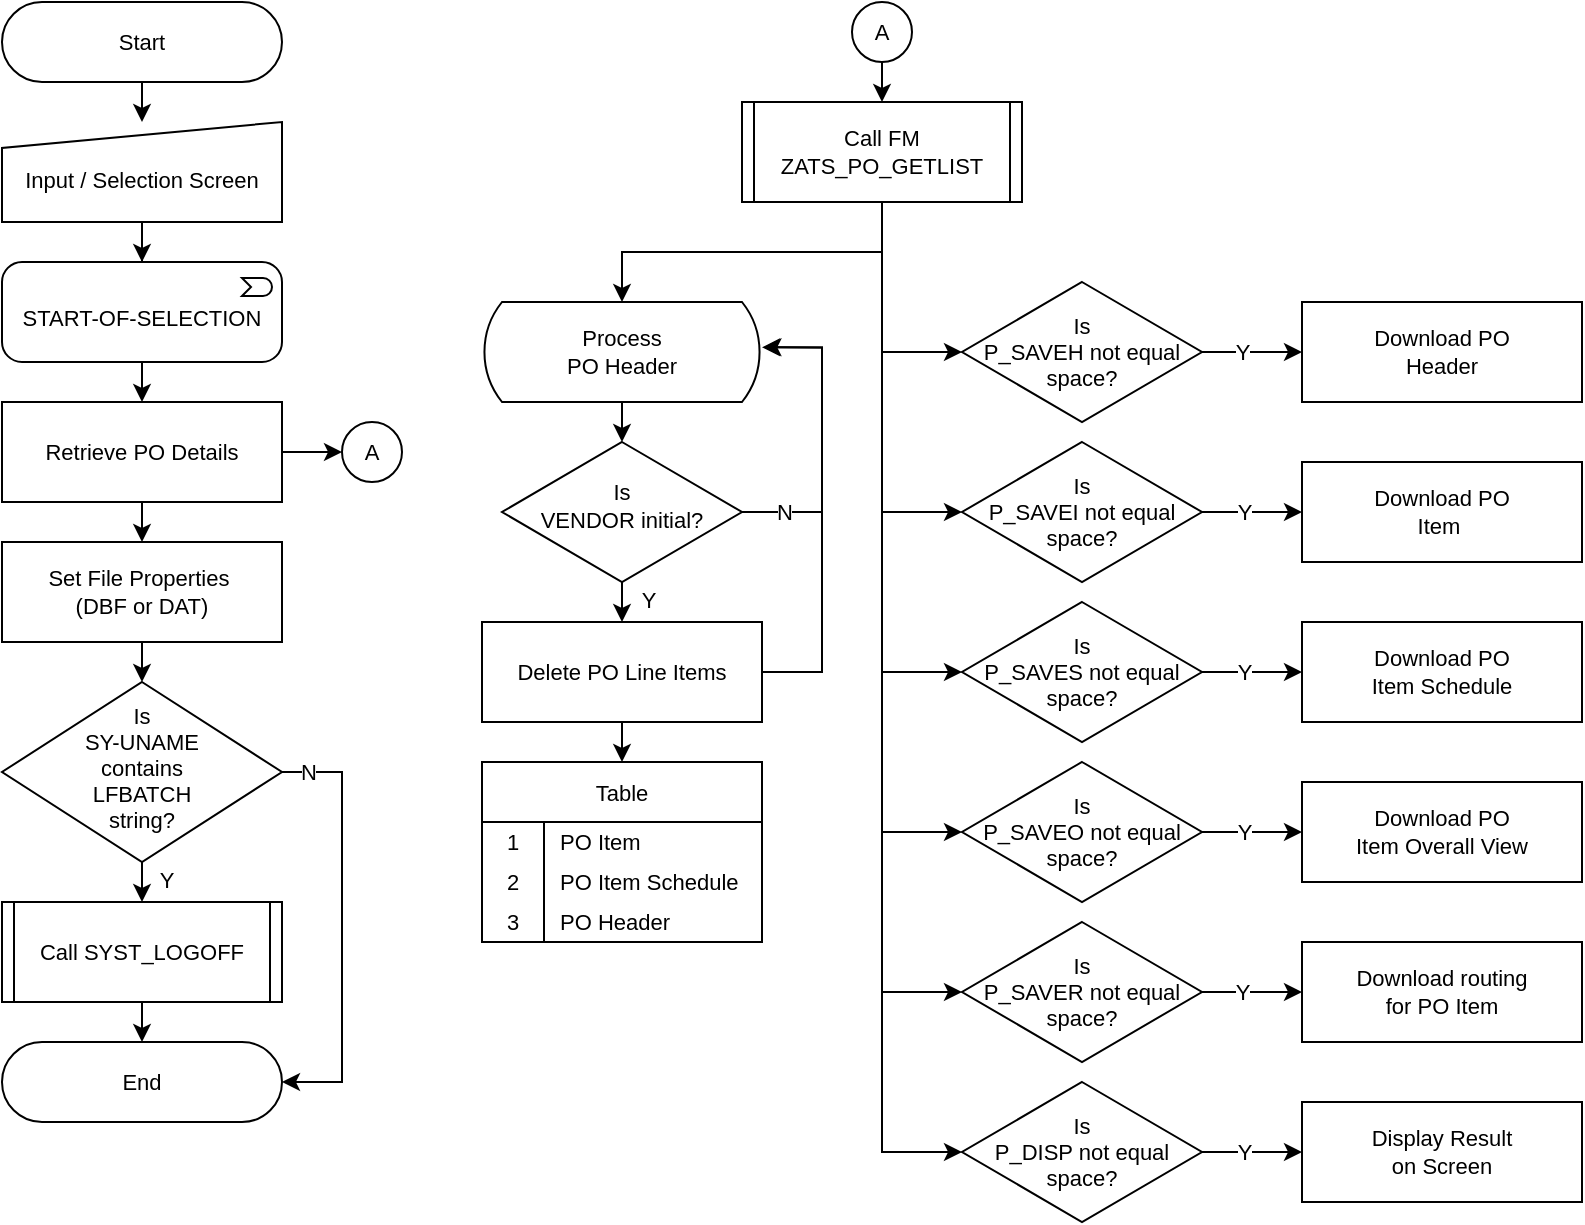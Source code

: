 <mxfile version="23.1.1" type="github">
  <diagram name="Page-1" id="0qFEYieyhaUZkbA-zpOH">
    <mxGraphModel dx="786" dy="477" grid="1" gridSize="10" guides="1" tooltips="1" connect="1" arrows="1" fold="1" page="1" pageScale="1" pageWidth="1654" pageHeight="1169" math="0" shadow="0">
      <root>
        <mxCell id="0" />
        <mxCell id="1" parent="0" />
        <mxCell id="dsVD0NSz5-Ame5MLzFzs-1" style="edgeStyle=orthogonalEdgeStyle;rounded=0;orthogonalLoop=1;jettySize=auto;html=1;exitX=0.5;exitY=0.5;exitDx=0;exitDy=20;exitPerimeter=0;entryX=0.5;entryY=0;entryDx=0;entryDy=0;" edge="1" parent="1" source="dsVD0NSz5-Ame5MLzFzs-2" target="dsVD0NSz5-Ame5MLzFzs-3">
          <mxGeometry relative="1" as="geometry" />
        </mxCell>
        <mxCell id="dsVD0NSz5-Ame5MLzFzs-2" value="Start" style="html=1;dashed=0;whiteSpace=wrap;shape=mxgraph.dfd.start;fontSize=11;" vertex="1" parent="1">
          <mxGeometry x="220" y="110" width="140" height="40" as="geometry" />
        </mxCell>
        <mxCell id="dsVD0NSz5-Ame5MLzFzs-5" style="edgeStyle=orthogonalEdgeStyle;rounded=0;orthogonalLoop=1;jettySize=auto;html=1;exitX=0.5;exitY=1;exitDx=0;exitDy=0;" edge="1" parent="1" source="dsVD0NSz5-Ame5MLzFzs-3" target="dsVD0NSz5-Ame5MLzFzs-4">
          <mxGeometry relative="1" as="geometry" />
        </mxCell>
        <mxCell id="dsVD0NSz5-Ame5MLzFzs-3" value="Input / Selection Screen" style="shape=manualInput;whiteSpace=wrap;html=1;fontSize=11;size=13;spacingTop=7;" vertex="1" parent="1">
          <mxGeometry x="220" y="170" width="140" height="50" as="geometry" />
        </mxCell>
        <mxCell id="dsVD0NSz5-Ame5MLzFzs-64" style="edgeStyle=orthogonalEdgeStyle;rounded=0;orthogonalLoop=1;jettySize=auto;html=1;exitX=0.5;exitY=1;exitDx=0;exitDy=0;exitPerimeter=0;entryX=0.5;entryY=0;entryDx=0;entryDy=0;" edge="1" parent="1" source="dsVD0NSz5-Ame5MLzFzs-4" target="dsVD0NSz5-Ame5MLzFzs-7">
          <mxGeometry relative="1" as="geometry" />
        </mxCell>
        <mxCell id="dsVD0NSz5-Ame5MLzFzs-4" value="START-OF-SELECTION" style="html=1;outlineConnect=0;whiteSpace=wrap;fillColor=default;shape=mxgraph.archimate3.application;appType=event;archiType=rounded;gradientColor=none;fontSize=11;spacingTop=5;" vertex="1" parent="1">
          <mxGeometry x="220" y="240" width="140" height="50" as="geometry" />
        </mxCell>
        <mxCell id="dsVD0NSz5-Ame5MLzFzs-35" style="edgeStyle=orthogonalEdgeStyle;rounded=0;orthogonalLoop=1;jettySize=auto;html=1;exitX=0.5;exitY=1;exitDx=0;exitDy=0;entryX=0;entryY=0.5;entryDx=0;entryDy=0;" edge="1" parent="1" source="dsVD0NSz5-Ame5MLzFzs-6" target="dsVD0NSz5-Ame5MLzFzs-29">
          <mxGeometry relative="1" as="geometry">
            <Array as="points">
              <mxPoint x="660" y="285" />
            </Array>
          </mxGeometry>
        </mxCell>
        <mxCell id="dsVD0NSz5-Ame5MLzFzs-37" style="edgeStyle=orthogonalEdgeStyle;rounded=0;orthogonalLoop=1;jettySize=auto;html=1;exitX=0.5;exitY=1;exitDx=0;exitDy=0;entryX=0;entryY=0.5;entryDx=0;entryDy=0;" edge="1" parent="1" source="dsVD0NSz5-Ame5MLzFzs-6" target="dsVD0NSz5-Ame5MLzFzs-30">
          <mxGeometry relative="1" as="geometry" />
        </mxCell>
        <mxCell id="dsVD0NSz5-Ame5MLzFzs-38" style="edgeStyle=orthogonalEdgeStyle;rounded=0;orthogonalLoop=1;jettySize=auto;html=1;exitX=0.5;exitY=1;exitDx=0;exitDy=0;entryX=0;entryY=0.5;entryDx=0;entryDy=0;" edge="1" parent="1" source="dsVD0NSz5-Ame5MLzFzs-6" target="dsVD0NSz5-Ame5MLzFzs-31">
          <mxGeometry relative="1" as="geometry" />
        </mxCell>
        <mxCell id="dsVD0NSz5-Ame5MLzFzs-39" style="edgeStyle=orthogonalEdgeStyle;rounded=0;orthogonalLoop=1;jettySize=auto;html=1;exitX=0.5;exitY=1;exitDx=0;exitDy=0;entryX=0;entryY=0.5;entryDx=0;entryDy=0;" edge="1" parent="1" source="dsVD0NSz5-Ame5MLzFzs-6" target="dsVD0NSz5-Ame5MLzFzs-32">
          <mxGeometry relative="1" as="geometry" />
        </mxCell>
        <mxCell id="dsVD0NSz5-Ame5MLzFzs-40" style="edgeStyle=orthogonalEdgeStyle;rounded=0;orthogonalLoop=1;jettySize=auto;html=1;exitX=0.5;exitY=1;exitDx=0;exitDy=0;entryX=0;entryY=0.5;entryDx=0;entryDy=0;" edge="1" parent="1" source="dsVD0NSz5-Ame5MLzFzs-6" target="dsVD0NSz5-Ame5MLzFzs-33">
          <mxGeometry relative="1" as="geometry" />
        </mxCell>
        <mxCell id="dsVD0NSz5-Ame5MLzFzs-41" style="edgeStyle=orthogonalEdgeStyle;rounded=0;orthogonalLoop=1;jettySize=auto;html=1;exitX=0.5;exitY=1;exitDx=0;exitDy=0;entryX=0;entryY=0.5;entryDx=0;entryDy=0;" edge="1" parent="1" source="dsVD0NSz5-Ame5MLzFzs-6" target="dsVD0NSz5-Ame5MLzFzs-34">
          <mxGeometry relative="1" as="geometry" />
        </mxCell>
        <mxCell id="dsVD0NSz5-Ame5MLzFzs-6" value="&lt;font style=&quot;font-size: 11px;&quot;&gt;Call FM&lt;br&gt;ZATS_PO_GETLIST&lt;br&gt;&lt;/font&gt;" style="shape=process;whiteSpace=wrap;html=1;backgroundOutline=1;fontSize=11;size=0.042;" vertex="1" parent="1">
          <mxGeometry x="590" y="160" width="140" height="50" as="geometry" />
        </mxCell>
        <mxCell id="dsVD0NSz5-Ame5MLzFzs-63" style="edgeStyle=orthogonalEdgeStyle;rounded=0;orthogonalLoop=1;jettySize=auto;html=1;exitX=1;exitY=0.5;exitDx=0;exitDy=0;entryX=0;entryY=0.5;entryDx=0;entryDy=0;" edge="1" parent="1" source="dsVD0NSz5-Ame5MLzFzs-7" target="dsVD0NSz5-Ame5MLzFzs-17">
          <mxGeometry relative="1" as="geometry" />
        </mxCell>
        <mxCell id="dsVD0NSz5-Ame5MLzFzs-66" style="edgeStyle=orthogonalEdgeStyle;rounded=0;orthogonalLoop=1;jettySize=auto;html=1;exitX=0.5;exitY=1;exitDx=0;exitDy=0;entryX=0.5;entryY=0;entryDx=0;entryDy=0;" edge="1" parent="1" source="dsVD0NSz5-Ame5MLzFzs-7" target="dsVD0NSz5-Ame5MLzFzs-65">
          <mxGeometry relative="1" as="geometry" />
        </mxCell>
        <mxCell id="dsVD0NSz5-Ame5MLzFzs-7" value="&lt;font style=&quot;font-size: 11px;&quot;&gt;Retrieve PO Details&lt;br&gt;&lt;/font&gt;" style="shape=process;whiteSpace=wrap;html=1;backgroundOutline=1;fontSize=11;size=0;" vertex="1" parent="1">
          <mxGeometry x="220" y="310" width="140" height="50" as="geometry" />
        </mxCell>
        <mxCell id="dsVD0NSz5-Ame5MLzFzs-28" style="edgeStyle=orthogonalEdgeStyle;rounded=0;orthogonalLoop=1;jettySize=auto;html=1;exitX=0.5;exitY=1;exitDx=0;exitDy=0;exitPerimeter=0;entryX=0.5;entryY=0;entryDx=0;entryDy=0;" edge="1" parent="1" source="dsVD0NSz5-Ame5MLzFzs-8" target="dsVD0NSz5-Ame5MLzFzs-11">
          <mxGeometry relative="1" as="geometry" />
        </mxCell>
        <mxCell id="dsVD0NSz5-Ame5MLzFzs-8" value="Process &lt;br&gt;PO Header" style="html=1;dashed=0;whiteSpace=wrap;shape=mxgraph.dfd.loop;fontSize=11;" vertex="1" parent="1">
          <mxGeometry x="460" y="260" width="140" height="50" as="geometry" />
        </mxCell>
        <mxCell id="dsVD0NSz5-Ame5MLzFzs-14" style="edgeStyle=orthogonalEdgeStyle;rounded=0;orthogonalLoop=1;jettySize=auto;html=1;exitX=0.5;exitY=1;exitDx=0;exitDy=0;entryX=0.5;entryY=0;entryDx=0;entryDy=0;" edge="1" parent="1" source="dsVD0NSz5-Ame5MLzFzs-11" target="dsVD0NSz5-Ame5MLzFzs-12">
          <mxGeometry relative="1" as="geometry" />
        </mxCell>
        <mxCell id="dsVD0NSz5-Ame5MLzFzs-11" value="Is &lt;br&gt;VENDOR initial?" style="rhombus;whiteSpace=wrap;html=1;fontSize=11;spacingTop=-7;" vertex="1" parent="1">
          <mxGeometry x="470" y="330" width="120" height="70" as="geometry" />
        </mxCell>
        <mxCell id="dsVD0NSz5-Ame5MLzFzs-80" style="edgeStyle=orthogonalEdgeStyle;rounded=0;orthogonalLoop=1;jettySize=auto;html=1;exitX=0.5;exitY=1;exitDx=0;exitDy=0;entryX=0.5;entryY=0;entryDx=0;entryDy=0;" edge="1" parent="1" source="dsVD0NSz5-Ame5MLzFzs-12">
          <mxGeometry relative="1" as="geometry">
            <mxPoint x="530" y="490" as="targetPoint" />
          </mxGeometry>
        </mxCell>
        <mxCell id="dsVD0NSz5-Ame5MLzFzs-12" value="&lt;font style=&quot;font-size: 11px;&quot;&gt;Delete PO Line Items&lt;br&gt;&lt;/font&gt;" style="shape=process;whiteSpace=wrap;html=1;backgroundOutline=1;fontSize=11;size=0;" vertex="1" parent="1">
          <mxGeometry x="460" y="420" width="140" height="50" as="geometry" />
        </mxCell>
        <mxCell id="dsVD0NSz5-Ame5MLzFzs-13" style="edgeStyle=orthogonalEdgeStyle;rounded=0;orthogonalLoop=1;jettySize=auto;html=1;exitX=1;exitY=0.5;exitDx=0;exitDy=0;entryX=1.005;entryY=0.453;entryDx=0;entryDy=0;entryPerimeter=0;" edge="1" parent="1" source="dsVD0NSz5-Ame5MLzFzs-11" target="dsVD0NSz5-Ame5MLzFzs-8">
          <mxGeometry relative="1" as="geometry">
            <Array as="points">
              <mxPoint x="630" y="365" />
              <mxPoint x="630" y="283" />
            </Array>
          </mxGeometry>
        </mxCell>
        <mxCell id="dsVD0NSz5-Ame5MLzFzs-101" value="N" style="edgeLabel;html=1;align=center;verticalAlign=middle;resizable=0;points=[];" vertex="1" connectable="0" parent="dsVD0NSz5-Ame5MLzFzs-13">
          <mxGeometry x="-0.723" relative="1" as="geometry">
            <mxPoint as="offset" />
          </mxGeometry>
        </mxCell>
        <mxCell id="dsVD0NSz5-Ame5MLzFzs-15" style="edgeStyle=orthogonalEdgeStyle;rounded=0;orthogonalLoop=1;jettySize=auto;html=1;exitX=1;exitY=0.5;exitDx=0;exitDy=0;entryX=1;entryY=0.453;entryDx=0;entryDy=0;entryPerimeter=0;" edge="1" parent="1" source="dsVD0NSz5-Ame5MLzFzs-12" target="dsVD0NSz5-Ame5MLzFzs-8">
          <mxGeometry relative="1" as="geometry">
            <Array as="points">
              <mxPoint x="630" y="445" />
              <mxPoint x="630" y="283" />
            </Array>
          </mxGeometry>
        </mxCell>
        <mxCell id="dsVD0NSz5-Ame5MLzFzs-17" value="&lt;font style=&quot;font-size: 11px;&quot;&gt;A&lt;/font&gt;" style="ellipse;whiteSpace=wrap;html=1;aspect=fixed;" vertex="1" parent="1">
          <mxGeometry x="390" y="320" width="30" height="30" as="geometry" />
        </mxCell>
        <mxCell id="dsVD0NSz5-Ame5MLzFzs-27" style="edgeStyle=orthogonalEdgeStyle;rounded=0;orthogonalLoop=1;jettySize=auto;html=1;exitX=0.5;exitY=1;exitDx=0;exitDy=0;entryX=0.5;entryY=0;entryDx=0;entryDy=0;" edge="1" parent="1" source="dsVD0NSz5-Ame5MLzFzs-20">
          <mxGeometry relative="1" as="geometry">
            <mxPoint x="280" y="340" as="targetPoint" />
          </mxGeometry>
        </mxCell>
        <mxCell id="dsVD0NSz5-Ame5MLzFzs-55" style="edgeStyle=orthogonalEdgeStyle;rounded=0;orthogonalLoop=1;jettySize=auto;html=1;exitX=1;exitY=0.5;exitDx=0;exitDy=0;entryX=0;entryY=0.5;entryDx=0;entryDy=0;" edge="1" parent="1" source="dsVD0NSz5-Ame5MLzFzs-29" target="dsVD0NSz5-Ame5MLzFzs-49">
          <mxGeometry relative="1" as="geometry" />
        </mxCell>
        <mxCell id="dsVD0NSz5-Ame5MLzFzs-103" value="Y" style="edgeLabel;html=1;align=center;verticalAlign=middle;resizable=0;points=[];" vertex="1" connectable="0" parent="dsVD0NSz5-Ame5MLzFzs-55">
          <mxGeometry x="-0.2" relative="1" as="geometry">
            <mxPoint as="offset" />
          </mxGeometry>
        </mxCell>
        <mxCell id="dsVD0NSz5-Ame5MLzFzs-29" value="Is&lt;br&gt;P_SAVEH not equal space?" style="rhombus;whiteSpace=wrap;html=1;fontSize=11;spacingTop=0;" vertex="1" parent="1">
          <mxGeometry x="700" y="250" width="120" height="70" as="geometry" />
        </mxCell>
        <mxCell id="dsVD0NSz5-Ame5MLzFzs-56" style="edgeStyle=orthogonalEdgeStyle;rounded=0;orthogonalLoop=1;jettySize=auto;html=1;exitX=1;exitY=0.5;exitDx=0;exitDy=0;entryX=0;entryY=0.5;entryDx=0;entryDy=0;" edge="1" parent="1" source="dsVD0NSz5-Ame5MLzFzs-30" target="dsVD0NSz5-Ame5MLzFzs-48">
          <mxGeometry relative="1" as="geometry" />
        </mxCell>
        <mxCell id="dsVD0NSz5-Ame5MLzFzs-104" value="Y" style="edgeLabel;html=1;align=center;verticalAlign=middle;resizable=0;points=[];" vertex="1" connectable="0" parent="dsVD0NSz5-Ame5MLzFzs-56">
          <mxGeometry x="-0.16" relative="1" as="geometry">
            <mxPoint as="offset" />
          </mxGeometry>
        </mxCell>
        <mxCell id="dsVD0NSz5-Ame5MLzFzs-30" value="Is&lt;br&gt;P_SAVEI not equal space?" style="rhombus;whiteSpace=wrap;html=1;fontSize=11;spacingTop=0;" vertex="1" parent="1">
          <mxGeometry x="700" y="330" width="120" height="70" as="geometry" />
        </mxCell>
        <mxCell id="dsVD0NSz5-Ame5MLzFzs-57" style="edgeStyle=orthogonalEdgeStyle;rounded=0;orthogonalLoop=1;jettySize=auto;html=1;exitX=1;exitY=0.5;exitDx=0;exitDy=0;entryX=0;entryY=0.5;entryDx=0;entryDy=0;" edge="1" parent="1" source="dsVD0NSz5-Ame5MLzFzs-31" target="dsVD0NSz5-Ame5MLzFzs-47">
          <mxGeometry relative="1" as="geometry" />
        </mxCell>
        <mxCell id="dsVD0NSz5-Ame5MLzFzs-105" value="Y" style="edgeLabel;html=1;align=center;verticalAlign=middle;resizable=0;points=[];" vertex="1" connectable="0" parent="dsVD0NSz5-Ame5MLzFzs-57">
          <mxGeometry x="-0.16" relative="1" as="geometry">
            <mxPoint as="offset" />
          </mxGeometry>
        </mxCell>
        <mxCell id="dsVD0NSz5-Ame5MLzFzs-31" value="Is&lt;br&gt;P_SAVES not equal space?" style="rhombus;whiteSpace=wrap;html=1;fontSize=11;spacingTop=0;" vertex="1" parent="1">
          <mxGeometry x="700" y="410" width="120" height="70" as="geometry" />
        </mxCell>
        <mxCell id="dsVD0NSz5-Ame5MLzFzs-58" style="edgeStyle=orthogonalEdgeStyle;rounded=0;orthogonalLoop=1;jettySize=auto;html=1;exitX=1;exitY=0.5;exitDx=0;exitDy=0;entryX=0;entryY=0.5;entryDx=0;entryDy=0;" edge="1" parent="1" source="dsVD0NSz5-Ame5MLzFzs-32" target="dsVD0NSz5-Ame5MLzFzs-46">
          <mxGeometry relative="1" as="geometry" />
        </mxCell>
        <mxCell id="dsVD0NSz5-Ame5MLzFzs-106" value="Y" style="edgeLabel;html=1;align=center;verticalAlign=middle;resizable=0;points=[];" vertex="1" connectable="0" parent="dsVD0NSz5-Ame5MLzFzs-58">
          <mxGeometry x="-0.16" relative="1" as="geometry">
            <mxPoint as="offset" />
          </mxGeometry>
        </mxCell>
        <mxCell id="dsVD0NSz5-Ame5MLzFzs-32" value="Is&lt;br&gt;P_SAVEO not equal space?" style="rhombus;whiteSpace=wrap;html=1;fontSize=11;spacingTop=0;" vertex="1" parent="1">
          <mxGeometry x="700" y="490" width="120" height="70" as="geometry" />
        </mxCell>
        <mxCell id="dsVD0NSz5-Ame5MLzFzs-59" style="edgeStyle=orthogonalEdgeStyle;rounded=0;orthogonalLoop=1;jettySize=auto;html=1;exitX=1;exitY=0.5;exitDx=0;exitDy=0;entryX=0;entryY=0.5;entryDx=0;entryDy=0;" edge="1" parent="1" source="dsVD0NSz5-Ame5MLzFzs-33" target="dsVD0NSz5-Ame5MLzFzs-45">
          <mxGeometry relative="1" as="geometry" />
        </mxCell>
        <mxCell id="dsVD0NSz5-Ame5MLzFzs-107" value="Y" style="edgeLabel;html=1;align=center;verticalAlign=middle;resizable=0;points=[];" vertex="1" connectable="0" parent="dsVD0NSz5-Ame5MLzFzs-59">
          <mxGeometry x="-0.2" relative="1" as="geometry">
            <mxPoint as="offset" />
          </mxGeometry>
        </mxCell>
        <mxCell id="dsVD0NSz5-Ame5MLzFzs-33" value="Is&lt;br&gt;P_SAVER not equal space?" style="rhombus;whiteSpace=wrap;html=1;fontSize=11;spacingTop=0;" vertex="1" parent="1">
          <mxGeometry x="700" y="570" width="120" height="70" as="geometry" />
        </mxCell>
        <mxCell id="dsVD0NSz5-Ame5MLzFzs-60" style="edgeStyle=orthogonalEdgeStyle;rounded=0;orthogonalLoop=1;jettySize=auto;html=1;exitX=1;exitY=0.5;exitDx=0;exitDy=0;entryX=0;entryY=0.5;entryDx=0;entryDy=0;" edge="1" parent="1" source="dsVD0NSz5-Ame5MLzFzs-34" target="dsVD0NSz5-Ame5MLzFzs-44">
          <mxGeometry relative="1" as="geometry" />
        </mxCell>
        <mxCell id="dsVD0NSz5-Ame5MLzFzs-108" value="Y" style="edgeLabel;html=1;align=center;verticalAlign=middle;resizable=0;points=[];" vertex="1" connectable="0" parent="dsVD0NSz5-Ame5MLzFzs-60">
          <mxGeometry x="-0.16" relative="1" as="geometry">
            <mxPoint as="offset" />
          </mxGeometry>
        </mxCell>
        <mxCell id="dsVD0NSz5-Ame5MLzFzs-34" value="Is&lt;br&gt;P_DISP not equal space?" style="rhombus;whiteSpace=wrap;html=1;fontSize=11;spacingTop=0;" vertex="1" parent="1">
          <mxGeometry x="700" y="650" width="120" height="70" as="geometry" />
        </mxCell>
        <mxCell id="dsVD0NSz5-Ame5MLzFzs-36" style="edgeStyle=orthogonalEdgeStyle;rounded=0;orthogonalLoop=1;jettySize=auto;html=1;exitX=0.5;exitY=1;exitDx=0;exitDy=0;entryX=0.5;entryY=0;entryDx=0;entryDy=0;entryPerimeter=0;" edge="1" parent="1" source="dsVD0NSz5-Ame5MLzFzs-6" target="dsVD0NSz5-Ame5MLzFzs-8">
          <mxGeometry relative="1" as="geometry" />
        </mxCell>
        <mxCell id="dsVD0NSz5-Ame5MLzFzs-44" value="&lt;font style=&quot;font-size: 11px;&quot;&gt;Display Result &lt;br&gt;on Screen&lt;br&gt;&lt;/font&gt;" style="shape=process;whiteSpace=wrap;html=1;backgroundOutline=1;fontSize=11;size=0;" vertex="1" parent="1">
          <mxGeometry x="870" y="660" width="140" height="50" as="geometry" />
        </mxCell>
        <mxCell id="dsVD0NSz5-Ame5MLzFzs-45" value="&lt;font style=&quot;font-size: 11px;&quot;&gt;Download routing &lt;br&gt;for PO Item&lt;br&gt;&lt;/font&gt;" style="shape=process;whiteSpace=wrap;html=1;backgroundOutline=1;fontSize=11;size=0;" vertex="1" parent="1">
          <mxGeometry x="870" y="580" width="140" height="50" as="geometry" />
        </mxCell>
        <mxCell id="dsVD0NSz5-Ame5MLzFzs-46" value="&lt;font style=&quot;font-size: 11px;&quot;&gt;Download PO &lt;br&gt;Item Overall View&lt;br&gt;&lt;/font&gt;" style="shape=process;whiteSpace=wrap;html=1;backgroundOutline=1;fontSize=11;size=0;" vertex="1" parent="1">
          <mxGeometry x="870" y="500" width="140" height="50" as="geometry" />
        </mxCell>
        <mxCell id="dsVD0NSz5-Ame5MLzFzs-47" value="&lt;font style=&quot;font-size: 11px;&quot;&gt;Download PO &lt;br&gt;Item Schedule&lt;br&gt;&lt;/font&gt;" style="shape=process;whiteSpace=wrap;html=1;backgroundOutline=1;fontSize=11;size=0;" vertex="1" parent="1">
          <mxGeometry x="870" y="420" width="140" height="50" as="geometry" />
        </mxCell>
        <mxCell id="dsVD0NSz5-Ame5MLzFzs-48" value="&lt;font style=&quot;font-size: 11px;&quot;&gt;Download PO &lt;br&gt;Item&amp;nbsp;&lt;br&gt;&lt;/font&gt;" style="shape=process;whiteSpace=wrap;html=1;backgroundOutline=1;fontSize=11;size=0;" vertex="1" parent="1">
          <mxGeometry x="870" y="340" width="140" height="50" as="geometry" />
        </mxCell>
        <mxCell id="dsVD0NSz5-Ame5MLzFzs-49" value="&lt;font style=&quot;font-size: 11px;&quot;&gt;Download PO &lt;br&gt;Header&lt;br&gt;&lt;/font&gt;" style="shape=process;whiteSpace=wrap;html=1;backgroundOutline=1;fontSize=11;size=0;" vertex="1" parent="1">
          <mxGeometry x="870" y="260" width="140" height="50" as="geometry" />
        </mxCell>
        <mxCell id="dsVD0NSz5-Ame5MLzFzs-62" style="edgeStyle=orthogonalEdgeStyle;rounded=0;orthogonalLoop=1;jettySize=auto;html=1;exitX=0.5;exitY=1;exitDx=0;exitDy=0;entryX=0.5;entryY=0;entryDx=0;entryDy=0;" edge="1" parent="1" source="dsVD0NSz5-Ame5MLzFzs-61" target="dsVD0NSz5-Ame5MLzFzs-6">
          <mxGeometry relative="1" as="geometry" />
        </mxCell>
        <mxCell id="dsVD0NSz5-Ame5MLzFzs-61" value="&lt;font style=&quot;font-size: 11px;&quot;&gt;A&lt;/font&gt;" style="ellipse;whiteSpace=wrap;html=1;aspect=fixed;" vertex="1" parent="1">
          <mxGeometry x="645" y="110" width="30" height="30" as="geometry" />
        </mxCell>
        <mxCell id="dsVD0NSz5-Ame5MLzFzs-68" style="edgeStyle=orthogonalEdgeStyle;rounded=0;orthogonalLoop=1;jettySize=auto;html=1;exitX=0.5;exitY=1;exitDx=0;exitDy=0;entryX=0.5;entryY=0;entryDx=0;entryDy=0;" edge="1" parent="1" source="dsVD0NSz5-Ame5MLzFzs-65" target="dsVD0NSz5-Ame5MLzFzs-67">
          <mxGeometry relative="1" as="geometry" />
        </mxCell>
        <mxCell id="dsVD0NSz5-Ame5MLzFzs-65" value="&lt;font style=&quot;font-size: 11px;&quot;&gt;Set File Properties&amp;nbsp;&lt;br&gt;(DBF or DAT)&lt;br&gt;&lt;/font&gt;" style="shape=process;whiteSpace=wrap;html=1;backgroundOutline=1;fontSize=11;size=0;" vertex="1" parent="1">
          <mxGeometry x="220" y="380" width="140" height="50" as="geometry" />
        </mxCell>
        <mxCell id="dsVD0NSz5-Ame5MLzFzs-70" style="edgeStyle=orthogonalEdgeStyle;rounded=0;orthogonalLoop=1;jettySize=auto;html=1;exitX=0.5;exitY=1;exitDx=0;exitDy=0;entryX=0.5;entryY=0;entryDx=0;entryDy=0;" edge="1" parent="1" source="dsVD0NSz5-Ame5MLzFzs-67" target="dsVD0NSz5-Ame5MLzFzs-69">
          <mxGeometry relative="1" as="geometry" />
        </mxCell>
        <mxCell id="dsVD0NSz5-Ame5MLzFzs-67" value="Is &lt;br&gt;SY-UNAME &lt;br&gt;contains&lt;br&gt;LFBATCH &lt;br&gt;string?" style="rhombus;whiteSpace=wrap;html=1;fontSize=11;spacingTop=-5;" vertex="1" parent="1">
          <mxGeometry x="220" y="450" width="140" height="90" as="geometry" />
        </mxCell>
        <mxCell id="dsVD0NSz5-Ame5MLzFzs-69" value="&lt;font style=&quot;font-size: 11px;&quot;&gt;Call SYST_LOGOFF&lt;br&gt;&lt;/font&gt;" style="shape=process;whiteSpace=wrap;html=1;backgroundOutline=1;fontSize=11;size=0.042;" vertex="1" parent="1">
          <mxGeometry x="220" y="560" width="140" height="50" as="geometry" />
        </mxCell>
        <mxCell id="dsVD0NSz5-Ame5MLzFzs-71" value="End" style="html=1;dashed=0;whiteSpace=wrap;shape=mxgraph.dfd.start;fontSize=11;" vertex="1" parent="1">
          <mxGeometry x="220" y="630" width="140" height="40" as="geometry" />
        </mxCell>
        <mxCell id="dsVD0NSz5-Ame5MLzFzs-72" style="edgeStyle=orthogonalEdgeStyle;rounded=0;orthogonalLoop=1;jettySize=auto;html=1;exitX=0.5;exitY=1;exitDx=0;exitDy=0;entryX=0.5;entryY=0.5;entryDx=0;entryDy=-20;entryPerimeter=0;" edge="1" parent="1" source="dsVD0NSz5-Ame5MLzFzs-69" target="dsVD0NSz5-Ame5MLzFzs-71">
          <mxGeometry relative="1" as="geometry" />
        </mxCell>
        <mxCell id="dsVD0NSz5-Ame5MLzFzs-73" style="edgeStyle=orthogonalEdgeStyle;rounded=0;orthogonalLoop=1;jettySize=auto;html=1;exitX=1;exitY=0.5;exitDx=0;exitDy=0;entryX=1;entryY=0.5;entryDx=0;entryDy=0;entryPerimeter=0;" edge="1" parent="1" source="dsVD0NSz5-Ame5MLzFzs-67" target="dsVD0NSz5-Ame5MLzFzs-71">
          <mxGeometry relative="1" as="geometry">
            <Array as="points">
              <mxPoint x="390" y="495" />
              <mxPoint x="390" y="650" />
            </Array>
          </mxGeometry>
        </mxCell>
        <mxCell id="dsVD0NSz5-Ame5MLzFzs-74" value="N" style="edgeLabel;html=1;align=center;verticalAlign=middle;resizable=0;points=[];" vertex="1" connectable="0" parent="dsVD0NSz5-Ame5MLzFzs-73">
          <mxGeometry x="-0.879" relative="1" as="geometry">
            <mxPoint as="offset" />
          </mxGeometry>
        </mxCell>
        <mxCell id="dsVD0NSz5-Ame5MLzFzs-75" value="Y" style="text;html=1;align=center;verticalAlign=middle;resizable=0;points=[];autosize=1;strokeColor=none;fillColor=none;fontSize=11;" vertex="1" parent="1">
          <mxGeometry x="287" y="534" width="30" height="30" as="geometry" />
        </mxCell>
        <mxCell id="dsVD0NSz5-Ame5MLzFzs-91" value="Table" style="shape=table;startSize=30;container=1;collapsible=0;childLayout=tableLayout;fixedRows=1;rowLines=0;fontStyle=0;strokeColor=default;fontSize=11;" vertex="1" parent="1">
          <mxGeometry x="460" y="490" width="140" height="90" as="geometry" />
        </mxCell>
        <mxCell id="dsVD0NSz5-Ame5MLzFzs-92" value="" style="shape=tableRow;horizontal=0;startSize=0;swimlaneHead=0;swimlaneBody=0;top=0;left=0;bottom=0;right=0;collapsible=0;dropTarget=0;fillColor=none;points=[[0,0.5],[1,0.5]];portConstraint=eastwest;strokeColor=inherit;fontSize=16;" vertex="1" parent="dsVD0NSz5-Ame5MLzFzs-91">
          <mxGeometry y="30" width="140" height="20" as="geometry" />
        </mxCell>
        <mxCell id="dsVD0NSz5-Ame5MLzFzs-93" value="1" style="shape=partialRectangle;html=1;whiteSpace=wrap;connectable=0;fillColor=none;top=0;left=0;bottom=0;right=0;overflow=hidden;pointerEvents=1;strokeColor=inherit;fontSize=11;" vertex="1" parent="dsVD0NSz5-Ame5MLzFzs-92">
          <mxGeometry width="31" height="20" as="geometry">
            <mxRectangle width="31" height="20" as="alternateBounds" />
          </mxGeometry>
        </mxCell>
        <mxCell id="dsVD0NSz5-Ame5MLzFzs-94" value="PO Item" style="shape=partialRectangle;html=1;whiteSpace=wrap;connectable=0;fillColor=none;top=0;left=0;bottom=0;right=0;align=left;spacingLeft=6;overflow=hidden;strokeColor=inherit;fontSize=11;" vertex="1" parent="dsVD0NSz5-Ame5MLzFzs-92">
          <mxGeometry x="31" width="109" height="20" as="geometry">
            <mxRectangle width="109" height="20" as="alternateBounds" />
          </mxGeometry>
        </mxCell>
        <mxCell id="dsVD0NSz5-Ame5MLzFzs-95" value="" style="shape=tableRow;horizontal=0;startSize=0;swimlaneHead=0;swimlaneBody=0;top=0;left=0;bottom=0;right=0;collapsible=0;dropTarget=0;fillColor=none;points=[[0,0.5],[1,0.5]];portConstraint=eastwest;strokeColor=inherit;fontSize=16;" vertex="1" parent="dsVD0NSz5-Ame5MLzFzs-91">
          <mxGeometry y="50" width="140" height="20" as="geometry" />
        </mxCell>
        <mxCell id="dsVD0NSz5-Ame5MLzFzs-96" value="2" style="shape=partialRectangle;html=1;whiteSpace=wrap;connectable=0;fillColor=none;top=0;left=0;bottom=0;right=0;overflow=hidden;strokeColor=inherit;fontSize=11;" vertex="1" parent="dsVD0NSz5-Ame5MLzFzs-95">
          <mxGeometry width="31" height="20" as="geometry">
            <mxRectangle width="31" height="20" as="alternateBounds" />
          </mxGeometry>
        </mxCell>
        <mxCell id="dsVD0NSz5-Ame5MLzFzs-97" value="PO Item Schedule" style="shape=partialRectangle;html=1;whiteSpace=wrap;connectable=0;fillColor=none;top=0;left=0;bottom=0;right=0;align=left;spacingLeft=6;overflow=hidden;strokeColor=inherit;fontSize=11;" vertex="1" parent="dsVD0NSz5-Ame5MLzFzs-95">
          <mxGeometry x="31" width="109" height="20" as="geometry">
            <mxRectangle width="109" height="20" as="alternateBounds" />
          </mxGeometry>
        </mxCell>
        <mxCell id="dsVD0NSz5-Ame5MLzFzs-98" value="" style="shape=tableRow;horizontal=0;startSize=0;swimlaneHead=0;swimlaneBody=0;top=0;left=0;bottom=0;right=0;collapsible=0;dropTarget=0;fillColor=none;points=[[0,0.5],[1,0.5]];portConstraint=eastwest;strokeColor=inherit;fontSize=16;" vertex="1" parent="dsVD0NSz5-Ame5MLzFzs-91">
          <mxGeometry y="70" width="140" height="20" as="geometry" />
        </mxCell>
        <mxCell id="dsVD0NSz5-Ame5MLzFzs-99" value="3" style="shape=partialRectangle;html=1;whiteSpace=wrap;connectable=0;fillColor=none;top=0;left=0;bottom=0;right=0;overflow=hidden;strokeColor=inherit;fontSize=11;" vertex="1" parent="dsVD0NSz5-Ame5MLzFzs-98">
          <mxGeometry width="31" height="20" as="geometry">
            <mxRectangle width="31" height="20" as="alternateBounds" />
          </mxGeometry>
        </mxCell>
        <mxCell id="dsVD0NSz5-Ame5MLzFzs-100" value="PO Header" style="shape=partialRectangle;html=1;whiteSpace=wrap;connectable=0;fillColor=none;top=0;left=0;bottom=0;right=0;align=left;spacingLeft=6;overflow=hidden;strokeColor=inherit;fontSize=11;" vertex="1" parent="dsVD0NSz5-Ame5MLzFzs-98">
          <mxGeometry x="31" width="109" height="20" as="geometry">
            <mxRectangle width="109" height="20" as="alternateBounds" />
          </mxGeometry>
        </mxCell>
        <mxCell id="dsVD0NSz5-Ame5MLzFzs-102" value="Y" style="text;html=1;align=center;verticalAlign=middle;resizable=0;points=[];autosize=1;strokeColor=none;fillColor=none;fontSize=11;" vertex="1" parent="1">
          <mxGeometry x="528" y="394" width="30" height="30" as="geometry" />
        </mxCell>
      </root>
    </mxGraphModel>
  </diagram>
</mxfile>

